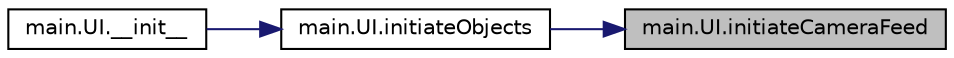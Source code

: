 digraph "main.UI.initiateCameraFeed"
{
 // LATEX_PDF_SIZE
  edge [fontname="Helvetica",fontsize="10",labelfontname="Helvetica",labelfontsize="10"];
  node [fontname="Helvetica",fontsize="10",shape=record];
  rankdir="RL";
  Node1 [label="main.UI.initiateCameraFeed",height=0.2,width=0.4,color="black", fillcolor="grey75", style="filled", fontcolor="black",tooltip="CAMERA FEEDS FUNCTIONS ####."];
  Node1 -> Node2 [dir="back",color="midnightblue",fontsize="10",style="solid",fontname="Helvetica"];
  Node2 [label="main.UI.initiateObjects",height=0.2,width=0.4,color="black", fillcolor="white", style="filled",URL="$classmain_1_1_u_i.html#aa6ec394da4638fa225a54a75690d7238",tooltip=" "];
  Node2 -> Node3 [dir="back",color="midnightblue",fontsize="10",style="solid",fontname="Helvetica"];
  Node3 [label="main.UI.__init__",height=0.2,width=0.4,color="black", fillcolor="white", style="filled",URL="$classmain_1_1_u_i.html#a4da16ef68967e04e0716c62fb0a142ab",tooltip=" "];
}

